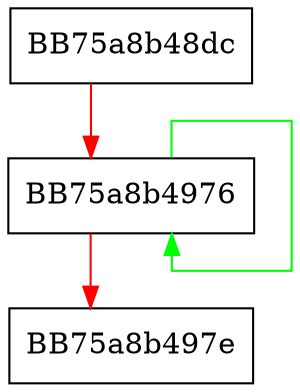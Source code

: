 digraph filesystem_error {
  node [shape="box"];
  graph [splines=ortho];
  BB75a8b48dc -> BB75a8b4976 [color="red"];
  BB75a8b4976 -> BB75a8b4976 [color="green"];
  BB75a8b4976 -> BB75a8b497e [color="red"];
}